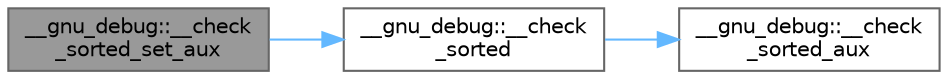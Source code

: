 digraph "__gnu_debug::__check_sorted_set_aux"
{
 // LATEX_PDF_SIZE
  bgcolor="transparent";
  edge [fontname=Helvetica,fontsize=10,labelfontname=Helvetica,labelfontsize=10];
  node [fontname=Helvetica,fontsize=10,shape=box,height=0.2,width=0.4];
  rankdir="LR";
  Node1 [id="Node000001",label="__gnu_debug::__check\l_sorted_set_aux",height=0.2,width=0.4,color="gray40", fillcolor="grey60", style="filled", fontcolor="black",tooltip=" "];
  Node1 -> Node2 [id="edge5_Node000001_Node000002",color="steelblue1",style="solid",tooltip=" "];
  Node2 [id="Node000002",label="__gnu_debug::__check\l_sorted",height=0.2,width=0.4,color="grey40", fillcolor="white", style="filled",URL="$namespace____gnu__debug.html#a057953c09e8c69805993f15d4179e28f",tooltip=" "];
  Node2 -> Node3 [id="edge6_Node000002_Node000003",color="steelblue1",style="solid",tooltip=" "];
  Node3 [id="Node000003",label="__gnu_debug::__check\l_sorted_aux",height=0.2,width=0.4,color="grey40", fillcolor="white", style="filled",URL="$namespace____gnu__debug.html#a74cd6dab5052e34e53fa39afcf85501e",tooltip=" "];
}
